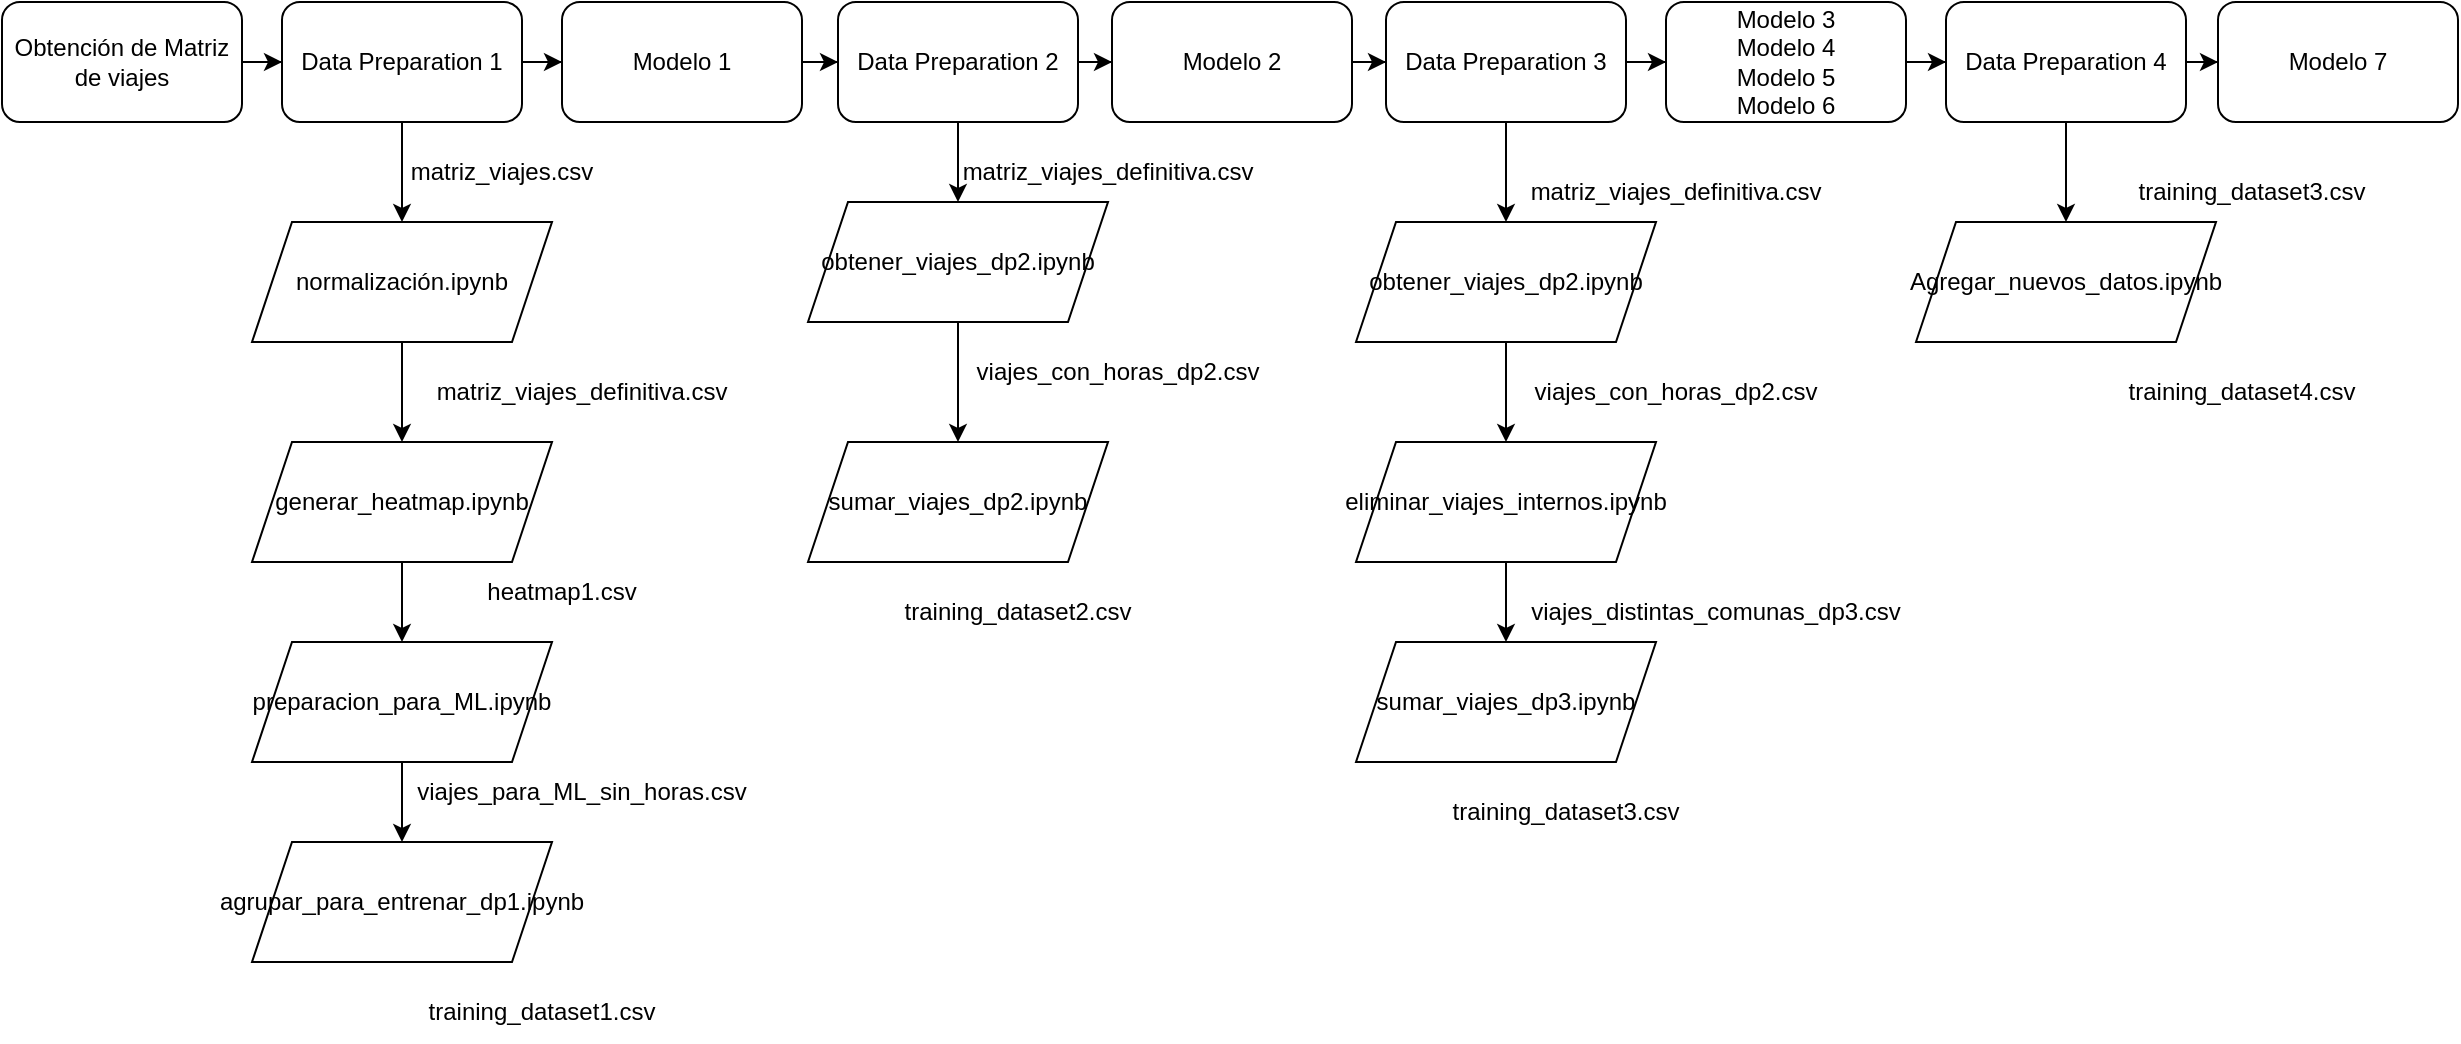 <mxfile version="20.5.3" type="device"><diagram id="kgpKYQtTHZ0yAKxKKP6v" name="Page-1"><mxGraphModel dx="2076" dy="1094" grid="1" gridSize="10" guides="1" tooltips="1" connect="1" arrows="1" fold="1" page="1" pageScale="1" pageWidth="850" pageHeight="1100" math="0" shadow="0"><root><mxCell id="0"/><mxCell id="1" parent="0"/><mxCell id="seUZgwswdQndDeDWAYAd-16" style="edgeStyle=orthogonalEdgeStyle;rounded=0;orthogonalLoop=1;jettySize=auto;html=1;entryX=0.5;entryY=0;entryDx=0;entryDy=0;" parent="1" source="seUZgwswdQndDeDWAYAd-1" target="seUZgwswdQndDeDWAYAd-12" edge="1"><mxGeometry relative="1" as="geometry"><Array as="points"><mxPoint x="440" y="310"/><mxPoint x="440" y="310"/></Array></mxGeometry></mxCell><mxCell id="seUZgwswdQndDeDWAYAd-30" style="edgeStyle=orthogonalEdgeStyle;rounded=0;orthogonalLoop=1;jettySize=auto;html=1;entryX=0;entryY=0.5;entryDx=0;entryDy=0;" parent="1" source="seUZgwswdQndDeDWAYAd-1" target="seUZgwswdQndDeDWAYAd-2" edge="1"><mxGeometry relative="1" as="geometry"/></mxCell><mxCell id="seUZgwswdQndDeDWAYAd-1" value="Data Preparation 1" style="rounded=1;whiteSpace=wrap;html=1;" parent="1" vertex="1"><mxGeometry x="380" y="220" width="120" height="60" as="geometry"/></mxCell><mxCell id="seUZgwswdQndDeDWAYAd-31" style="edgeStyle=orthogonalEdgeStyle;rounded=0;orthogonalLoop=1;jettySize=auto;html=1;entryX=0;entryY=0.5;entryDx=0;entryDy=0;" parent="1" source="seUZgwswdQndDeDWAYAd-2" target="seUZgwswdQndDeDWAYAd-3" edge="1"><mxGeometry relative="1" as="geometry"/></mxCell><mxCell id="seUZgwswdQndDeDWAYAd-2" value="Modelo 1" style="rounded=1;whiteSpace=wrap;html=1;" parent="1" vertex="1"><mxGeometry x="520" y="220" width="120" height="60" as="geometry"/></mxCell><mxCell id="seUZgwswdQndDeDWAYAd-37" style="edgeStyle=orthogonalEdgeStyle;rounded=0;orthogonalLoop=1;jettySize=auto;html=1;entryX=0;entryY=0.5;entryDx=0;entryDy=0;" parent="1" source="seUZgwswdQndDeDWAYAd-3" target="seUZgwswdQndDeDWAYAd-4" edge="1"><mxGeometry relative="1" as="geometry"/></mxCell><mxCell id="zuwyQSiosxcKpEIWjA83-14" style="edgeStyle=orthogonalEdgeStyle;rounded=0;orthogonalLoop=1;jettySize=auto;html=1;" edge="1" parent="1" source="seUZgwswdQndDeDWAYAd-3" target="seUZgwswdQndDeDWAYAd-29"><mxGeometry relative="1" as="geometry"/></mxCell><mxCell id="seUZgwswdQndDeDWAYAd-3" value="Data Preparation 2" style="rounded=1;whiteSpace=wrap;html=1;" parent="1" vertex="1"><mxGeometry x="658" y="220" width="120" height="60" as="geometry"/></mxCell><mxCell id="seUZgwswdQndDeDWAYAd-38" style="edgeStyle=orthogonalEdgeStyle;rounded=0;orthogonalLoop=1;jettySize=auto;html=1;entryX=0;entryY=0.5;entryDx=0;entryDy=0;" parent="1" source="seUZgwswdQndDeDWAYAd-4" target="seUZgwswdQndDeDWAYAd-5" edge="1"><mxGeometry relative="1" as="geometry"/></mxCell><mxCell id="seUZgwswdQndDeDWAYAd-4" value="Modelo 2" style="rounded=1;whiteSpace=wrap;html=1;" parent="1" vertex="1"><mxGeometry x="795" y="220" width="120" height="60" as="geometry"/></mxCell><mxCell id="seUZgwswdQndDeDWAYAd-39" style="edgeStyle=orthogonalEdgeStyle;rounded=0;orthogonalLoop=1;jettySize=auto;html=1;entryX=0;entryY=0.5;entryDx=0;entryDy=0;" parent="1" source="seUZgwswdQndDeDWAYAd-5" target="seUZgwswdQndDeDWAYAd-6" edge="1"><mxGeometry relative="1" as="geometry"/></mxCell><mxCell id="seUZgwswdQndDeDWAYAd-48" style="edgeStyle=orthogonalEdgeStyle;rounded=0;orthogonalLoop=1;jettySize=auto;html=1;entryX=0.5;entryY=0;entryDx=0;entryDy=0;" parent="1" source="seUZgwswdQndDeDWAYAd-5" target="seUZgwswdQndDeDWAYAd-46" edge="1"><mxGeometry relative="1" as="geometry"/></mxCell><mxCell id="seUZgwswdQndDeDWAYAd-5" value="Data Preparation 3" style="rounded=1;whiteSpace=wrap;html=1;" parent="1" vertex="1"><mxGeometry x="932" y="220" width="120" height="60" as="geometry"/></mxCell><mxCell id="zuwyQSiosxcKpEIWjA83-17" style="edgeStyle=orthogonalEdgeStyle;rounded=0;orthogonalLoop=1;jettySize=auto;html=1;entryX=0;entryY=0.5;entryDx=0;entryDy=0;" edge="1" parent="1" source="seUZgwswdQndDeDWAYAd-6" target="zuwyQSiosxcKpEIWjA83-3"><mxGeometry relative="1" as="geometry"/></mxCell><mxCell id="seUZgwswdQndDeDWAYAd-6" value="Modelo 3&lt;br&gt;Modelo 4&lt;br&gt;Modelo 5&lt;br&gt;Modelo 6" style="rounded=1;whiteSpace=wrap;html=1;" parent="1" vertex="1"><mxGeometry x="1072" y="220" width="120" height="60" as="geometry"/></mxCell><mxCell id="seUZgwswdQndDeDWAYAd-42" style="edgeStyle=orthogonalEdgeStyle;rounded=0;orthogonalLoop=1;jettySize=auto;html=1;entryX=0;entryY=0.5;entryDx=0;entryDy=0;" parent="1" source="seUZgwswdQndDeDWAYAd-9" target="seUZgwswdQndDeDWAYAd-1" edge="1"><mxGeometry relative="1" as="geometry"/></mxCell><mxCell id="seUZgwswdQndDeDWAYAd-9" value="Obtención de Matriz de viajes" style="rounded=1;whiteSpace=wrap;html=1;" parent="1" vertex="1"><mxGeometry x="240" y="220" width="120" height="60" as="geometry"/></mxCell><mxCell id="seUZgwswdQndDeDWAYAd-17" style="edgeStyle=orthogonalEdgeStyle;rounded=0;orthogonalLoop=1;jettySize=auto;html=1;" parent="1" source="seUZgwswdQndDeDWAYAd-12" target="seUZgwswdQndDeDWAYAd-13" edge="1"><mxGeometry relative="1" as="geometry"/></mxCell><mxCell id="seUZgwswdQndDeDWAYAd-12" value="normalización.ipynb" style="shape=parallelogram;perimeter=parallelogramPerimeter;whiteSpace=wrap;html=1;fixedSize=1;" parent="1" vertex="1"><mxGeometry x="365" y="330" width="150" height="60" as="geometry"/></mxCell><mxCell id="seUZgwswdQndDeDWAYAd-18" style="edgeStyle=orthogonalEdgeStyle;rounded=0;orthogonalLoop=1;jettySize=auto;html=1;" parent="1" source="seUZgwswdQndDeDWAYAd-13" target="seUZgwswdQndDeDWAYAd-14" edge="1"><mxGeometry relative="1" as="geometry"/></mxCell><mxCell id="seUZgwswdQndDeDWAYAd-13" value="generar_heatmap.ipynb" style="shape=parallelogram;perimeter=parallelogramPerimeter;whiteSpace=wrap;html=1;fixedSize=1;" parent="1" vertex="1"><mxGeometry x="365" y="440" width="150" height="60" as="geometry"/></mxCell><mxCell id="seUZgwswdQndDeDWAYAd-19" style="edgeStyle=orthogonalEdgeStyle;rounded=0;orthogonalLoop=1;jettySize=auto;html=1;" parent="1" source="seUZgwswdQndDeDWAYAd-14" target="seUZgwswdQndDeDWAYAd-15" edge="1"><mxGeometry relative="1" as="geometry"/></mxCell><mxCell id="seUZgwswdQndDeDWAYAd-14" value="preparacion_para_ML.ipynb" style="shape=parallelogram;perimeter=parallelogramPerimeter;whiteSpace=wrap;html=1;fixedSize=1;" parent="1" vertex="1"><mxGeometry x="365" y="540" width="150" height="60" as="geometry"/></mxCell><mxCell id="seUZgwswdQndDeDWAYAd-15" value="agrupar_para_entrenar_dp1.ipynb" style="shape=parallelogram;perimeter=parallelogramPerimeter;whiteSpace=wrap;html=1;fixedSize=1;" parent="1" vertex="1"><mxGeometry x="365" y="640" width="150" height="60" as="geometry"/></mxCell><mxCell id="seUZgwswdQndDeDWAYAd-20" value="matriz_viajes.csv" style="text;html=1;strokeColor=none;fillColor=none;align=center;verticalAlign=middle;whiteSpace=wrap;rounded=0;" parent="1" vertex="1"><mxGeometry x="460" y="290" width="60" height="30" as="geometry"/></mxCell><mxCell id="seUZgwswdQndDeDWAYAd-22" value="matriz_viajes_definitiva.csv" style="text;html=1;strokeColor=none;fillColor=none;align=center;verticalAlign=middle;whiteSpace=wrap;rounded=0;" parent="1" vertex="1"><mxGeometry x="500" y="400" width="60" height="30" as="geometry"/></mxCell><mxCell id="seUZgwswdQndDeDWAYAd-23" value="heatmap1.csv" style="text;html=1;strokeColor=none;fillColor=none;align=center;verticalAlign=middle;whiteSpace=wrap;rounded=0;" parent="1" vertex="1"><mxGeometry x="490" y="500" width="60" height="30" as="geometry"/></mxCell><mxCell id="seUZgwswdQndDeDWAYAd-24" value="viajes_para_ML_sin_horas.csv" style="text;html=1;strokeColor=none;fillColor=none;align=center;verticalAlign=middle;whiteSpace=wrap;rounded=0;" parent="1" vertex="1"><mxGeometry x="500" y="600" width="60" height="30" as="geometry"/></mxCell><mxCell id="seUZgwswdQndDeDWAYAd-26" value="training_dataset1.csv" style="text;html=1;strokeColor=none;fillColor=none;align=center;verticalAlign=middle;whiteSpace=wrap;rounded=0;" parent="1" vertex="1"><mxGeometry x="480" y="710" width="60" height="30" as="geometry"/></mxCell><mxCell id="seUZgwswdQndDeDWAYAd-28" value="matriz_viajes_definitiva.csv" style="text;html=1;strokeColor=none;fillColor=none;align=center;verticalAlign=middle;whiteSpace=wrap;rounded=0;" parent="1" vertex="1"><mxGeometry x="763" y="290" width="60" height="30" as="geometry"/></mxCell><mxCell id="seUZgwswdQndDeDWAYAd-35" style="edgeStyle=orthogonalEdgeStyle;rounded=0;orthogonalLoop=1;jettySize=auto;html=1;entryX=0.5;entryY=0;entryDx=0;entryDy=0;" parent="1" source="seUZgwswdQndDeDWAYAd-29" target="seUZgwswdQndDeDWAYAd-32" edge="1"><mxGeometry relative="1" as="geometry"/></mxCell><mxCell id="seUZgwswdQndDeDWAYAd-29" value="obtener_viajes_dp2.ipynb" style="shape=parallelogram;perimeter=parallelogramPerimeter;whiteSpace=wrap;html=1;fixedSize=1;" parent="1" vertex="1"><mxGeometry x="643" y="320" width="150" height="60" as="geometry"/></mxCell><mxCell id="seUZgwswdQndDeDWAYAd-32" value="sumar_viajes_dp2.ipynb" style="shape=parallelogram;perimeter=parallelogramPerimeter;whiteSpace=wrap;html=1;fixedSize=1;" parent="1" vertex="1"><mxGeometry x="643" y="440" width="150" height="60" as="geometry"/></mxCell><mxCell id="seUZgwswdQndDeDWAYAd-34" value="viajes_con_horas_dp2.csv" style="text;html=1;strokeColor=none;fillColor=none;align=center;verticalAlign=middle;whiteSpace=wrap;rounded=0;" parent="1" vertex="1"><mxGeometry x="768" y="390" width="60" height="30" as="geometry"/></mxCell><mxCell id="seUZgwswdQndDeDWAYAd-36" value="training_dataset2.csv" style="text;html=1;strokeColor=none;fillColor=none;align=center;verticalAlign=middle;whiteSpace=wrap;rounded=0;" parent="1" vertex="1"><mxGeometry x="718" y="510" width="60" height="30" as="geometry"/></mxCell><mxCell id="seUZgwswdQndDeDWAYAd-45" value="matriz_viajes_definitiva.csv" style="text;html=1;strokeColor=none;fillColor=none;align=center;verticalAlign=middle;whiteSpace=wrap;rounded=0;" parent="1" vertex="1"><mxGeometry x="1047" y="300" width="60" height="30" as="geometry"/></mxCell><mxCell id="seUZgwswdQndDeDWAYAd-50" style="edgeStyle=orthogonalEdgeStyle;rounded=0;orthogonalLoop=1;jettySize=auto;html=1;entryX=0.5;entryY=0;entryDx=0;entryDy=0;" parent="1" source="seUZgwswdQndDeDWAYAd-46" target="seUZgwswdQndDeDWAYAd-49" edge="1"><mxGeometry relative="1" as="geometry"/></mxCell><mxCell id="seUZgwswdQndDeDWAYAd-46" value="obtener_viajes_dp2.ipynb" style="shape=parallelogram;perimeter=parallelogramPerimeter;whiteSpace=wrap;html=1;fixedSize=1;" parent="1" vertex="1"><mxGeometry x="917" y="330" width="150" height="60" as="geometry"/></mxCell><mxCell id="seUZgwswdQndDeDWAYAd-47" value="viajes_con_horas_dp2.csv" style="text;html=1;strokeColor=none;fillColor=none;align=center;verticalAlign=middle;whiteSpace=wrap;rounded=0;" parent="1" vertex="1"><mxGeometry x="1047" y="400" width="60" height="30" as="geometry"/></mxCell><mxCell id="seUZgwswdQndDeDWAYAd-51" style="edgeStyle=orthogonalEdgeStyle;rounded=0;orthogonalLoop=1;jettySize=auto;html=1;" parent="1" source="seUZgwswdQndDeDWAYAd-49" edge="1"><mxGeometry relative="1" as="geometry"><mxPoint x="992" y="540" as="targetPoint"/></mxGeometry></mxCell><mxCell id="seUZgwswdQndDeDWAYAd-49" value="eliminar_viajes_internos.ipynb" style="shape=parallelogram;perimeter=parallelogramPerimeter;whiteSpace=wrap;html=1;fixedSize=1;" parent="1" vertex="1"><mxGeometry x="917" y="440" width="150" height="60" as="geometry"/></mxCell><mxCell id="seUZgwswdQndDeDWAYAd-52" value="viajes_distintas_comunas_dp3.csv" style="text;html=1;strokeColor=none;fillColor=none;align=center;verticalAlign=middle;whiteSpace=wrap;rounded=0;" parent="1" vertex="1"><mxGeometry x="1067" y="510" width="60" height="30" as="geometry"/></mxCell><mxCell id="seUZgwswdQndDeDWAYAd-53" value="sumar_viajes_dp3.ipynb" style="shape=parallelogram;perimeter=parallelogramPerimeter;whiteSpace=wrap;html=1;fixedSize=1;" parent="1" vertex="1"><mxGeometry x="917" y="540" width="150" height="60" as="geometry"/></mxCell><mxCell id="seUZgwswdQndDeDWAYAd-54" value="training_dataset3.csv" style="text;html=1;strokeColor=none;fillColor=none;align=center;verticalAlign=middle;whiteSpace=wrap;rounded=0;" parent="1" vertex="1"><mxGeometry x="992" y="610" width="60" height="30" as="geometry"/></mxCell><mxCell id="zuwyQSiosxcKpEIWjA83-6" style="edgeStyle=orthogonalEdgeStyle;rounded=0;orthogonalLoop=1;jettySize=auto;html=1;" edge="1" parent="1" source="zuwyQSiosxcKpEIWjA83-3" target="zuwyQSiosxcKpEIWjA83-4"><mxGeometry relative="1" as="geometry"/></mxCell><mxCell id="zuwyQSiosxcKpEIWjA83-15" value="" style="edgeStyle=orthogonalEdgeStyle;rounded=0;orthogonalLoop=1;jettySize=auto;html=1;" edge="1" parent="1" source="zuwyQSiosxcKpEIWjA83-3" target="zuwyQSiosxcKpEIWjA83-9"><mxGeometry relative="1" as="geometry"/></mxCell><mxCell id="zuwyQSiosxcKpEIWjA83-3" value="Data Preparation 4" style="rounded=1;whiteSpace=wrap;html=1;" vertex="1" parent="1"><mxGeometry x="1212" y="220" width="120" height="60" as="geometry"/></mxCell><mxCell id="zuwyQSiosxcKpEIWjA83-4" value="Modelo 7" style="rounded=1;whiteSpace=wrap;html=1;" vertex="1" parent="1"><mxGeometry x="1348" y="220" width="120" height="60" as="geometry"/></mxCell><mxCell id="zuwyQSiosxcKpEIWjA83-7" value="training_dataset3.csv" style="text;html=1;strokeColor=none;fillColor=none;align=center;verticalAlign=middle;whiteSpace=wrap;rounded=0;" vertex="1" parent="1"><mxGeometry x="1335" y="300" width="60" height="30" as="geometry"/></mxCell><mxCell id="zuwyQSiosxcKpEIWjA83-9" value="Agregar_nuevos_datos.ipynb" style="shape=parallelogram;perimeter=parallelogramPerimeter;whiteSpace=wrap;html=1;fixedSize=1;" vertex="1" parent="1"><mxGeometry x="1197" y="330" width="150" height="60" as="geometry"/></mxCell><mxCell id="zuwyQSiosxcKpEIWjA83-10" value="training_dataset4.csv" style="text;html=1;strokeColor=none;fillColor=none;align=center;verticalAlign=middle;whiteSpace=wrap;rounded=0;" vertex="1" parent="1"><mxGeometry x="1330" y="400" width="60" height="30" as="geometry"/></mxCell></root></mxGraphModel></diagram></mxfile>